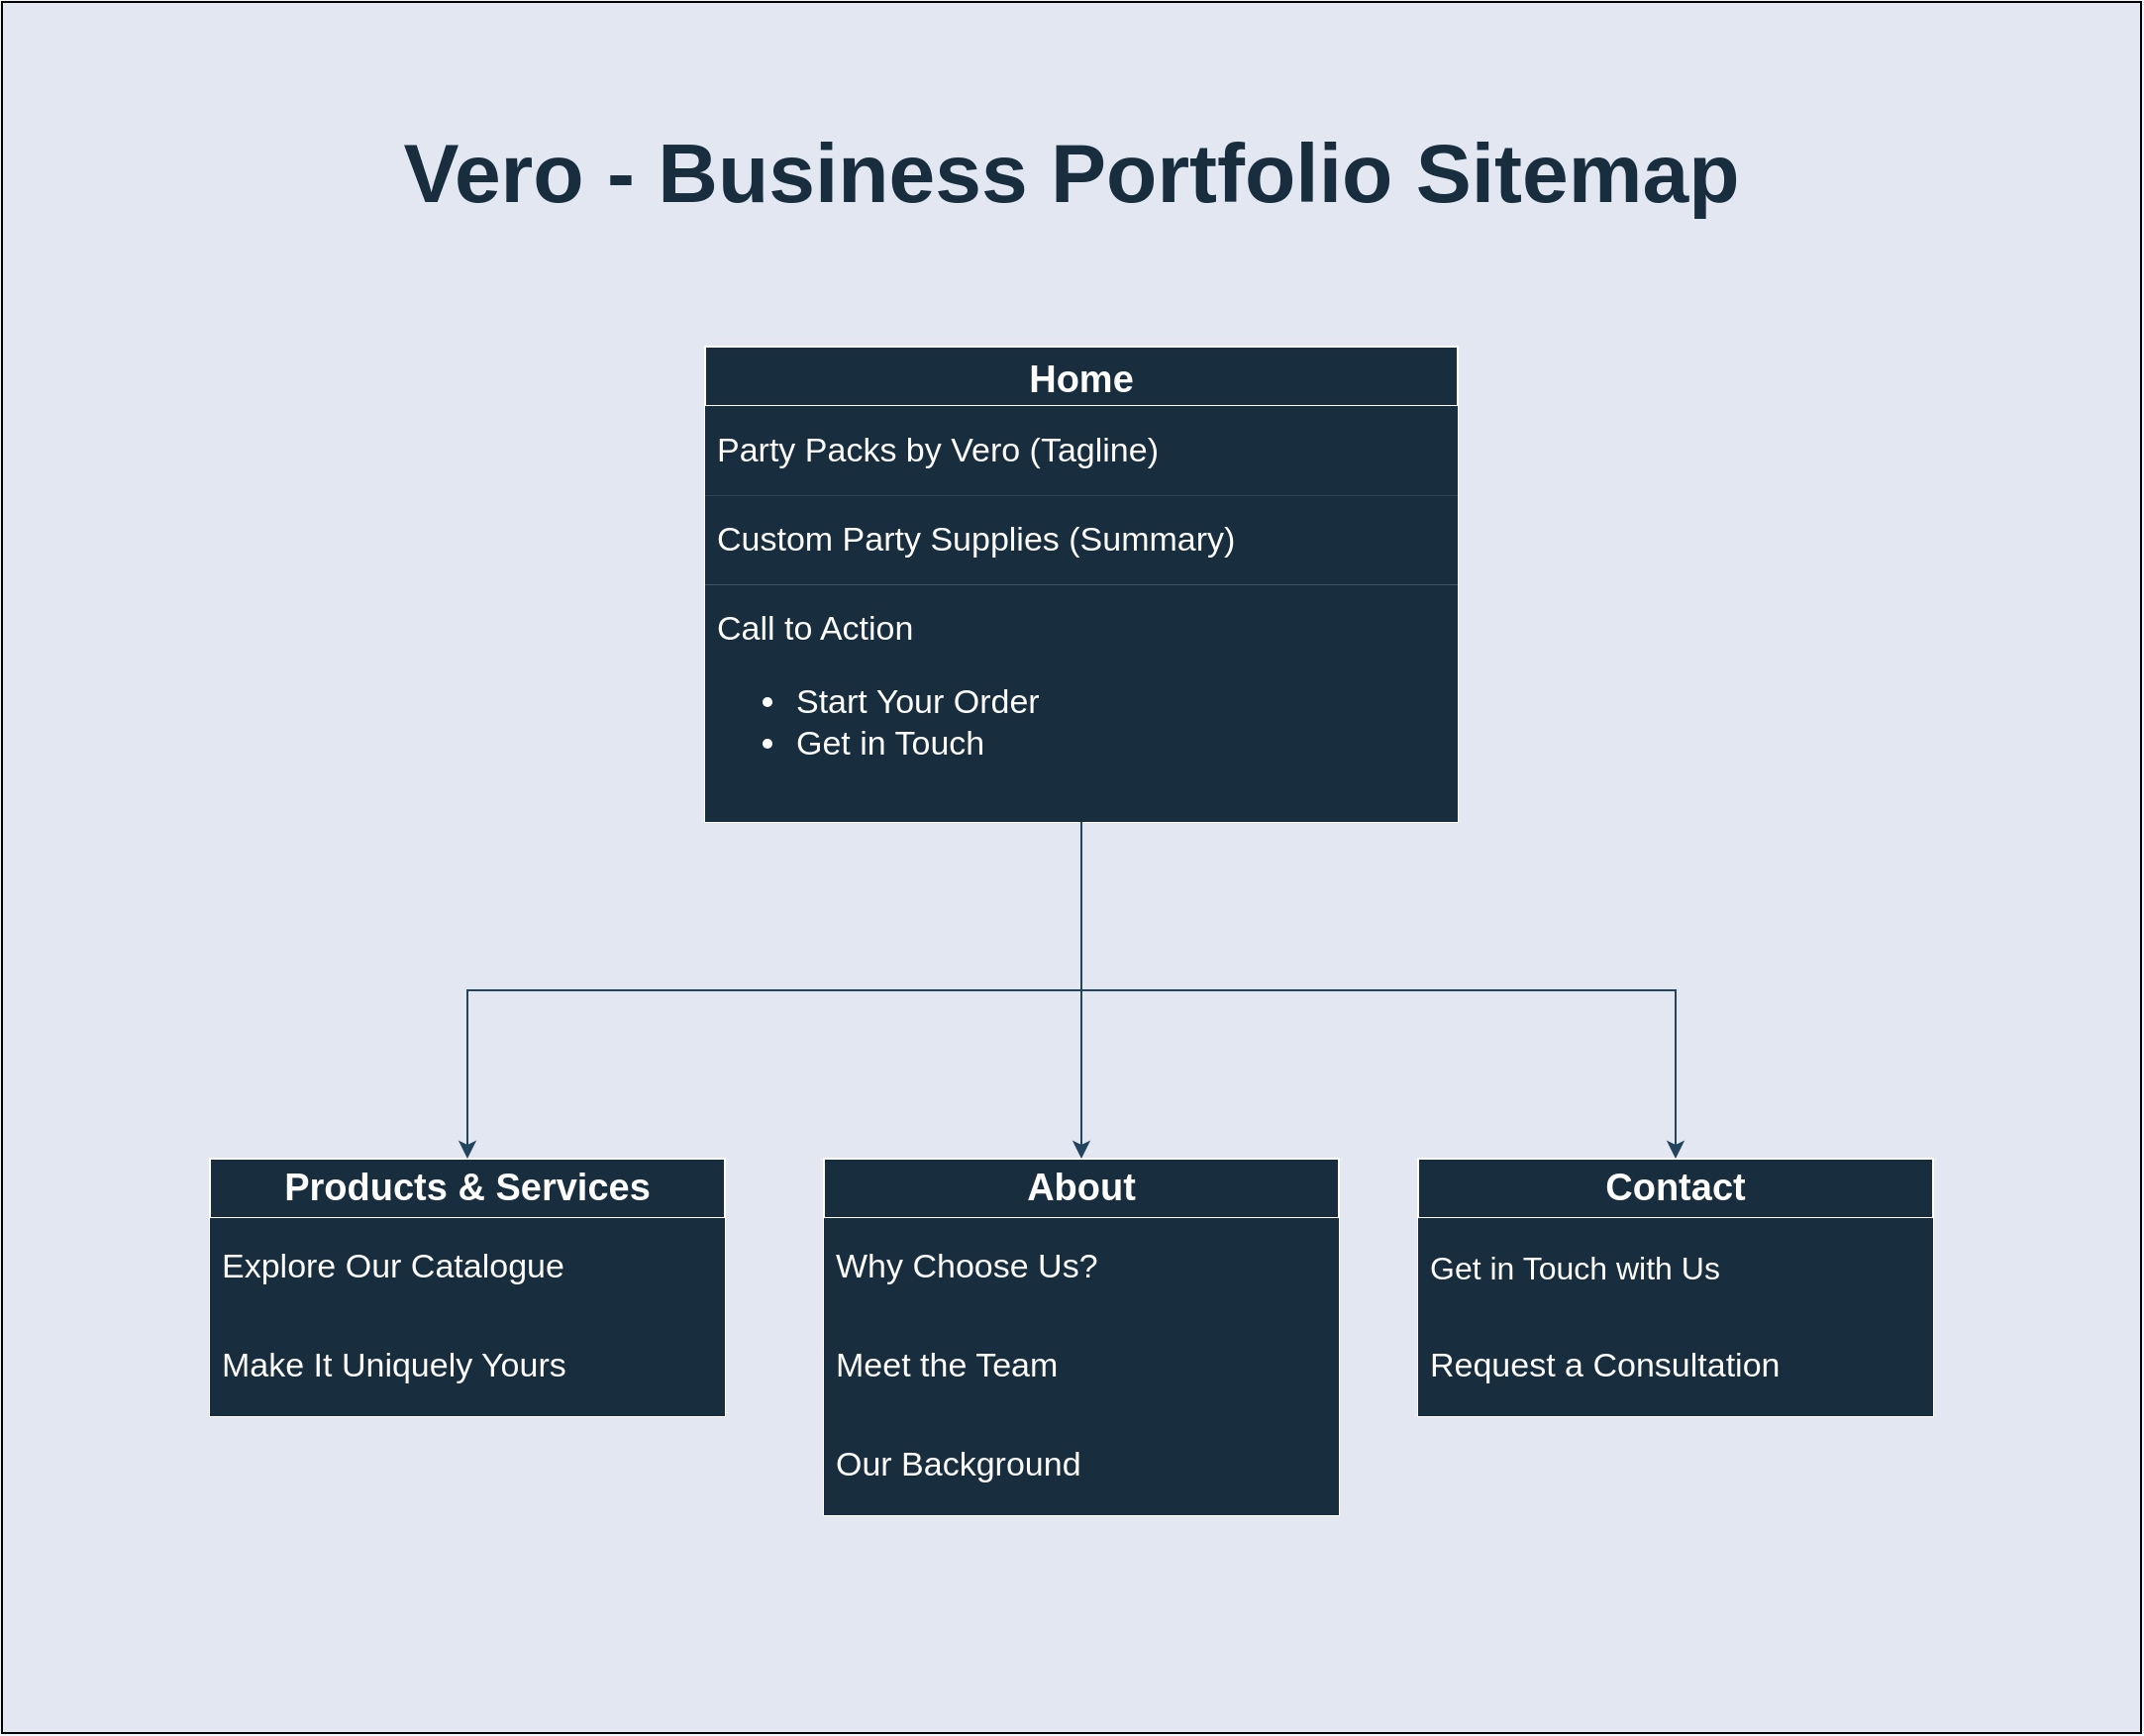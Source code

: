 <mxfile version="24.8.3">
  <diagram name="Page-1" id="A0hWKiQMjQSMnbhwBFXc">
    <mxGraphModel dx="1798" dy="1083" grid="0" gridSize="10" guides="1" tooltips="1" connect="1" arrows="1" fold="1" page="1" pageScale="1" pageWidth="1080" pageHeight="1920" background="#F2F7FF" math="0" shadow="0">
      <root>
        <mxCell id="0" />
        <mxCell id="1" parent="0" />
        <mxCell id="Mp8aqnvUF6UjbI5vSYyS-7" value="" style="rounded=0;whiteSpace=wrap;html=1;fillColor=#E2E7F2;" vertex="1" parent="1">
          <mxGeometry width="1080" height="874" as="geometry" />
        </mxCell>
        <mxCell id="zaC_Tw9AJUwiArD0EuJi-2" value="&lt;h1 style=&quot;margin-top: 0px;&quot;&gt;&lt;span&gt;&lt;font color=&quot;#182e3e&quot; style=&quot;font-size: 42px;&quot;&gt;Vero - Business Portfolio Sitemap&lt;/font&gt;&lt;/span&gt;&lt;/h1&gt;" style="text;html=1;whiteSpace=wrap;overflow=hidden;rounded=0;labelBackgroundColor=none;fontColor=#FFFFFF;fillColor=none;strokeColor=none;strokeWidth=0;align=center;fontStyle=0;verticalAlign=middle;" parent="1" vertex="1">
          <mxGeometry x="180" y="40" width="720" height="110" as="geometry" />
        </mxCell>
        <mxCell id="buwQzTNoND2PUU72ZjTI-2" value="&lt;h1&gt;&lt;font style=&quot;font-size: 19px;&quot;&gt;Home&lt;/font&gt;&lt;/h1&gt;" style="swimlane;fontStyle=0;childLayout=stackLayout;horizontal=1;startSize=30;horizontalStack=0;resizeParent=1;resizeParentMax=0;resizeLast=0;collapsible=1;marginBottom=0;whiteSpace=wrap;html=1;verticalAlign=middle;rounded=0;labelBackgroundColor=none;fillColor=#182E3E;strokeColor=#FFFFFF;fontColor=#FFFFFF;" parent="1" vertex="1">
          <mxGeometry x="355" y="174" width="380" height="240.004" as="geometry">
            <mxRectangle x="600" y="501" width="60" height="30" as="alternateBounds" />
          </mxGeometry>
        </mxCell>
        <mxCell id="buwQzTNoND2PUU72ZjTI-8" value="&lt;font style=&quot;font-size: 17px;&quot;&gt;Party Packs by Vero (Tagline)&lt;/font&gt;" style="text;strokeColor=none;fillColor=#182E3E;align=left;verticalAlign=middle;spacingLeft=4;spacingRight=4;overflow=hidden;points=[[0,0.5],[1,0.5]];portConstraint=eastwest;rotatable=0;whiteSpace=wrap;html=1;rounded=0;labelBackgroundColor=none;fontColor=#FFFFFF;" parent="buwQzTNoND2PUU72ZjTI-2" vertex="1">
          <mxGeometry y="30" width="380" height="45.077" as="geometry" />
        </mxCell>
        <mxCell id="KEohHFkemr2BV6b1b7ei-12" value="&lt;font style=&quot;font-size: 17px;&quot;&gt;Custom Party Supplies (Summary)&lt;/font&gt;" style="text;strokeColor=none;fillColor=#182E3E;align=left;verticalAlign=middle;spacingLeft=4;spacingRight=4;overflow=hidden;points=[[0,0.5],[1,0.5]];portConstraint=eastwest;rotatable=0;whiteSpace=wrap;html=1;rounded=0;labelBackgroundColor=none;fontColor=#FFFFFF;" parent="buwQzTNoND2PUU72ZjTI-2" vertex="1">
          <mxGeometry y="75.077" width="380" height="45.077" as="geometry" />
        </mxCell>
        <mxCell id="KEohHFkemr2BV6b1b7ei-14" value="&lt;font style=&quot;font-size: 17px;&quot;&gt;Call to Action&lt;/font&gt;&lt;div style=&quot;font-size: 17px;&quot;&gt;&lt;ul style=&quot;&quot;&gt;&lt;li style=&quot;&quot;&gt;&lt;font style=&quot;font-size: 17px;&quot;&gt;Start Your Order&lt;br&gt;&lt;/font&gt;&lt;/li&gt;&lt;li style=&quot;&quot;&gt;&lt;font style=&quot;font-size: 17px;&quot;&gt;Get in Touch&lt;/font&gt;&lt;/li&gt;&lt;/ul&gt;&lt;/div&gt;" style="text;strokeColor=none;fillColor=#182E3E;align=left;verticalAlign=middle;spacingLeft=4;spacingRight=4;overflow=hidden;points=[[0,0.5],[1,0.5]];portConstraint=eastwest;rotatable=0;whiteSpace=wrap;html=1;rounded=0;labelBackgroundColor=none;fontColor=#FFFFFF;" parent="buwQzTNoND2PUU72ZjTI-2" vertex="1">
          <mxGeometry y="120.154" width="380" height="119.85" as="geometry" />
        </mxCell>
        <mxCell id="buwQzTNoND2PUU72ZjTI-9" value="&lt;font size=&quot;1&quot; style=&quot;&quot;&gt;&lt;b style=&quot;font-size: 19px;&quot;&gt;Products &amp;amp; Services&lt;/b&gt;&lt;/font&gt;" style="swimlane;fontStyle=0;childLayout=stackLayout;horizontal=1;startSize=30;horizontalStack=0;resizeParent=1;resizeParentMax=0;resizeLast=0;collapsible=1;marginBottom=0;whiteSpace=wrap;html=1;rounded=0;labelBackgroundColor=none;fillColor=#182E3E;strokeColor=#FFFFFF;fontColor=#FFFFFF;" parent="1" vertex="1">
          <mxGeometry x="105" y="584" width="260" height="130" as="geometry" />
        </mxCell>
        <mxCell id="buwQzTNoND2PUU72ZjTI-10" value="&lt;font style=&quot;font-size: 17px;&quot;&gt;Explore Our Catalogue&lt;/font&gt;" style="text;strokeColor=none;fillColor=#182E3E;align=left;verticalAlign=middle;spacingLeft=4;spacingRight=4;overflow=hidden;points=[[0,0.5],[1,0.5]];portConstraint=eastwest;rotatable=0;whiteSpace=wrap;html=1;rounded=0;labelBackgroundColor=none;fontColor=#FFFFFF;" parent="buwQzTNoND2PUU72ZjTI-9" vertex="1">
          <mxGeometry y="30" width="260" height="50" as="geometry" />
        </mxCell>
        <mxCell id="KEohHFkemr2BV6b1b7ei-11" value="&lt;font style=&quot;font-size: 17px;&quot;&gt;Make It Uniquely Yours&lt;/font&gt;" style="text;strokeColor=none;fillColor=#182E3E;align=left;verticalAlign=middle;spacingLeft=4;spacingRight=4;overflow=hidden;points=[[0,0.5],[1,0.5]];portConstraint=eastwest;rotatable=0;whiteSpace=wrap;html=1;rounded=0;labelBackgroundColor=none;fontColor=#FFFFFF;" parent="buwQzTNoND2PUU72ZjTI-9" vertex="1">
          <mxGeometry y="80" width="260" height="50" as="geometry" />
        </mxCell>
        <mxCell id="buwQzTNoND2PUU72ZjTI-15" value="&lt;font size=&quot;1&quot; style=&quot;&quot;&gt;&lt;b style=&quot;font-size: 19px;&quot;&gt;About&lt;/b&gt;&lt;/font&gt;" style="swimlane;fontStyle=0;childLayout=stackLayout;horizontal=1;startSize=30;horizontalStack=0;resizeParent=1;resizeParentMax=0;resizeLast=0;collapsible=1;marginBottom=0;whiteSpace=wrap;html=1;rounded=0;labelBackgroundColor=none;fillColor=#182E3E;strokeColor=#FFFFFF;fontColor=#FFFFFF;" parent="1" vertex="1">
          <mxGeometry x="415" y="584" width="260" height="180" as="geometry" />
        </mxCell>
        <mxCell id="buwQzTNoND2PUU72ZjTI-16" value="&lt;font style=&quot;font-size: 17px;&quot;&gt;Why Choose Us?&lt;/font&gt;" style="text;strokeColor=none;fillColor=#182E3E;align=left;verticalAlign=middle;spacingLeft=4;spacingRight=4;overflow=hidden;points=[[0,0.5],[1,0.5]];portConstraint=eastwest;rotatable=0;whiteSpace=wrap;html=1;rounded=0;labelBackgroundColor=none;fontColor=#FFFFFF;" parent="buwQzTNoND2PUU72ZjTI-15" vertex="1">
          <mxGeometry y="30" width="260" height="50" as="geometry" />
        </mxCell>
        <mxCell id="KEohHFkemr2BV6b1b7ei-9" value="&lt;font style=&quot;font-size: 17px;&quot;&gt;Meet the Team&lt;/font&gt;" style="text;strokeColor=none;fillColor=#182E3E;align=left;verticalAlign=middle;spacingLeft=4;spacingRight=4;overflow=hidden;points=[[0,0.5],[1,0.5]];portConstraint=eastwest;rotatable=0;whiteSpace=wrap;html=1;rounded=0;labelBackgroundColor=none;fontColor=#FFFFFF;" parent="buwQzTNoND2PUU72ZjTI-15" vertex="1">
          <mxGeometry y="80" width="260" height="50" as="geometry" />
        </mxCell>
        <mxCell id="KEohHFkemr2BV6b1b7ei-10" value="&lt;font style=&quot;font-size: 17px;&quot;&gt;Our Background&lt;/font&gt;" style="text;strokeColor=none;fillColor=#182E3E;align=left;verticalAlign=middle;spacingLeft=4;spacingRight=4;overflow=hidden;points=[[0,0.5],[1,0.5]];portConstraint=eastwest;rotatable=0;whiteSpace=wrap;html=1;rounded=0;labelBackgroundColor=none;fontColor=#FFFFFF;" parent="buwQzTNoND2PUU72ZjTI-15" vertex="1">
          <mxGeometry y="130" width="260" height="50" as="geometry" />
        </mxCell>
        <mxCell id="buwQzTNoND2PUU72ZjTI-21" value="&lt;font size=&quot;1&quot; style=&quot;&quot;&gt;&lt;b style=&quot;font-size: 19px;&quot;&gt;Contact&lt;/b&gt;&lt;/font&gt;" style="swimlane;fontStyle=0;childLayout=stackLayout;horizontal=1;startSize=30;horizontalStack=0;resizeParent=1;resizeParentMax=0;resizeLast=0;collapsible=1;marginBottom=0;whiteSpace=wrap;html=1;rounded=0;labelBackgroundColor=none;fillColor=#182E3E;strokeColor=#FFFFFF;fontColor=#FFFFFF;" parent="1" vertex="1">
          <mxGeometry x="715" y="584" width="260" height="130" as="geometry" />
        </mxCell>
        <mxCell id="buwQzTNoND2PUU72ZjTI-22" value="&lt;font style=&quot;font-size: 16px;&quot;&gt;Get in Touch with Us&lt;/font&gt;" style="text;strokeColor=none;fillColor=#182E3E;align=left;verticalAlign=middle;spacingLeft=4;spacingRight=4;overflow=hidden;points=[[0,0.5],[1,0.5]];portConstraint=eastwest;rotatable=0;whiteSpace=wrap;html=1;rounded=0;labelBackgroundColor=none;fontColor=#FFFFFF;" parent="buwQzTNoND2PUU72ZjTI-21" vertex="1">
          <mxGeometry y="30" width="260" height="50" as="geometry" />
        </mxCell>
        <mxCell id="KEohHFkemr2BV6b1b7ei-8" value="&lt;font style=&quot;font-size: 17px;&quot;&gt;Request a Consultation&lt;/font&gt;" style="text;strokeColor=none;fillColor=#182E3E;align=left;verticalAlign=middle;spacingLeft=4;spacingRight=4;overflow=hidden;points=[[0,0.5],[1,0.5]];portConstraint=eastwest;rotatable=0;whiteSpace=wrap;html=1;rounded=0;labelBackgroundColor=none;fontColor=#FFFFFF;" parent="buwQzTNoND2PUU72ZjTI-21" vertex="1">
          <mxGeometry y="80" width="260" height="50" as="geometry" />
        </mxCell>
        <mxCell id="buwQzTNoND2PUU72ZjTI-20" style="edgeStyle=orthogonalEdgeStyle;orthogonalLoop=1;jettySize=auto;html=1;entryX=0.5;entryY=0;entryDx=0;entryDy=0;rounded=0;labelBackgroundColor=none;strokeColor=#23445D;fontColor=default;" parent="1" source="buwQzTNoND2PUU72ZjTI-2" target="buwQzTNoND2PUU72ZjTI-9" edge="1">
          <mxGeometry relative="1" as="geometry">
            <mxPoint x="425.902" y="519.59" as="targetPoint" />
          </mxGeometry>
        </mxCell>
        <mxCell id="buwQzTNoND2PUU72ZjTI-18" style="edgeStyle=orthogonalEdgeStyle;orthogonalLoop=1;jettySize=auto;html=1;rounded=0;labelBackgroundColor=none;strokeColor=#23445D;fontColor=default;" parent="1" source="buwQzTNoND2PUU72ZjTI-2" target="buwQzTNoND2PUU72ZjTI-15" edge="1">
          <mxGeometry relative="1" as="geometry" />
        </mxCell>
        <mxCell id="buwQzTNoND2PUU72ZjTI-23" style="edgeStyle=orthogonalEdgeStyle;orthogonalLoop=1;jettySize=auto;html=1;entryX=0.5;entryY=0;entryDx=0;entryDy=0;rounded=0;labelBackgroundColor=none;strokeColor=#23445D;fontColor=default;" parent="1" source="buwQzTNoND2PUU72ZjTI-2" target="buwQzTNoND2PUU72ZjTI-21" edge="1">
          <mxGeometry relative="1" as="geometry" />
        </mxCell>
      </root>
    </mxGraphModel>
  </diagram>
</mxfile>
